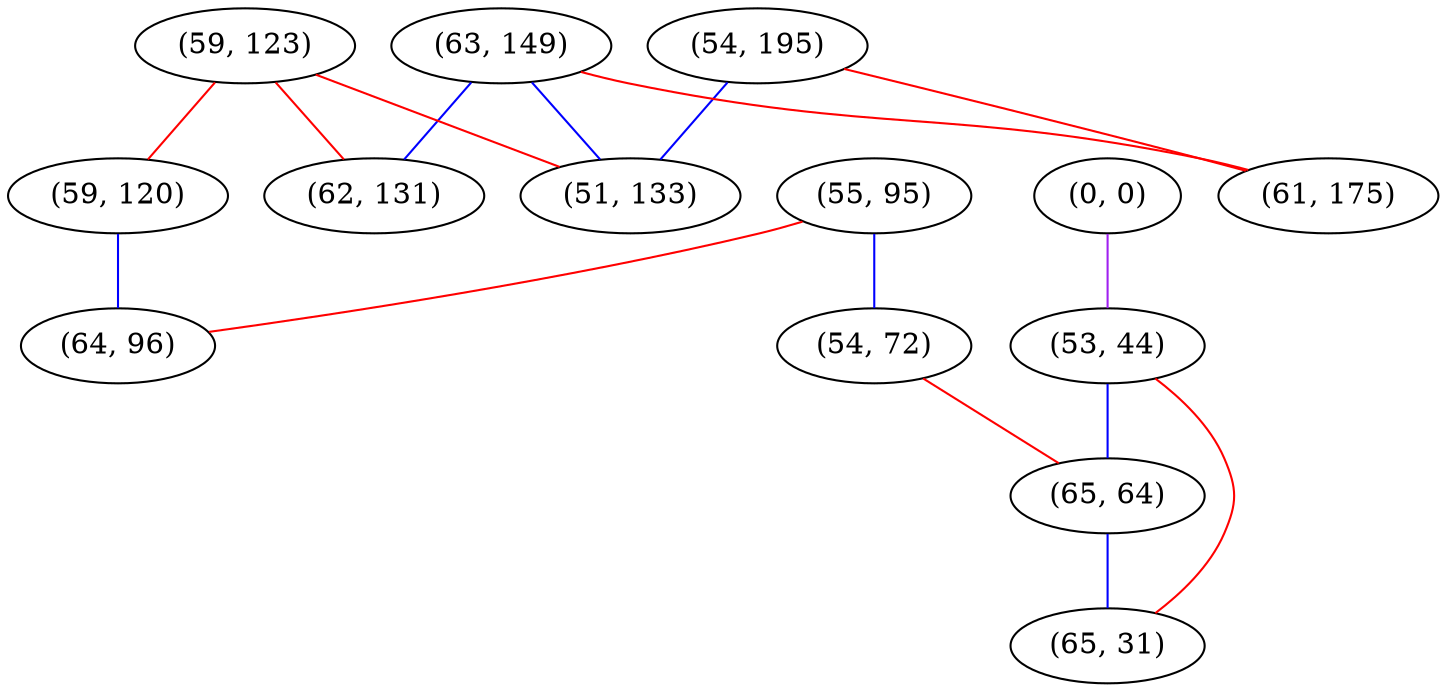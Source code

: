 graph "" {
"(54, 195)";
"(63, 149)";
"(59, 123)";
"(55, 95)";
"(62, 131)";
"(0, 0)";
"(51, 133)";
"(59, 120)";
"(64, 96)";
"(54, 72)";
"(53, 44)";
"(61, 175)";
"(65, 64)";
"(65, 31)";
"(54, 195)" -- "(61, 175)"  [color=red, key=0, weight=1];
"(54, 195)" -- "(51, 133)"  [color=blue, key=0, weight=3];
"(63, 149)" -- "(62, 131)"  [color=blue, key=0, weight=3];
"(63, 149)" -- "(61, 175)"  [color=red, key=0, weight=1];
"(63, 149)" -- "(51, 133)"  [color=blue, key=0, weight=3];
"(59, 123)" -- "(62, 131)"  [color=red, key=0, weight=1];
"(59, 123)" -- "(59, 120)"  [color=red, key=0, weight=1];
"(59, 123)" -- "(51, 133)"  [color=red, key=0, weight=1];
"(55, 95)" -- "(64, 96)"  [color=red, key=0, weight=1];
"(55, 95)" -- "(54, 72)"  [color=blue, key=0, weight=3];
"(0, 0)" -- "(53, 44)"  [color=purple, key=0, weight=4];
"(59, 120)" -- "(64, 96)"  [color=blue, key=0, weight=3];
"(54, 72)" -- "(65, 64)"  [color=red, key=0, weight=1];
"(53, 44)" -- "(65, 64)"  [color=blue, key=0, weight=3];
"(53, 44)" -- "(65, 31)"  [color=red, key=0, weight=1];
"(65, 64)" -- "(65, 31)"  [color=blue, key=0, weight=3];
}
